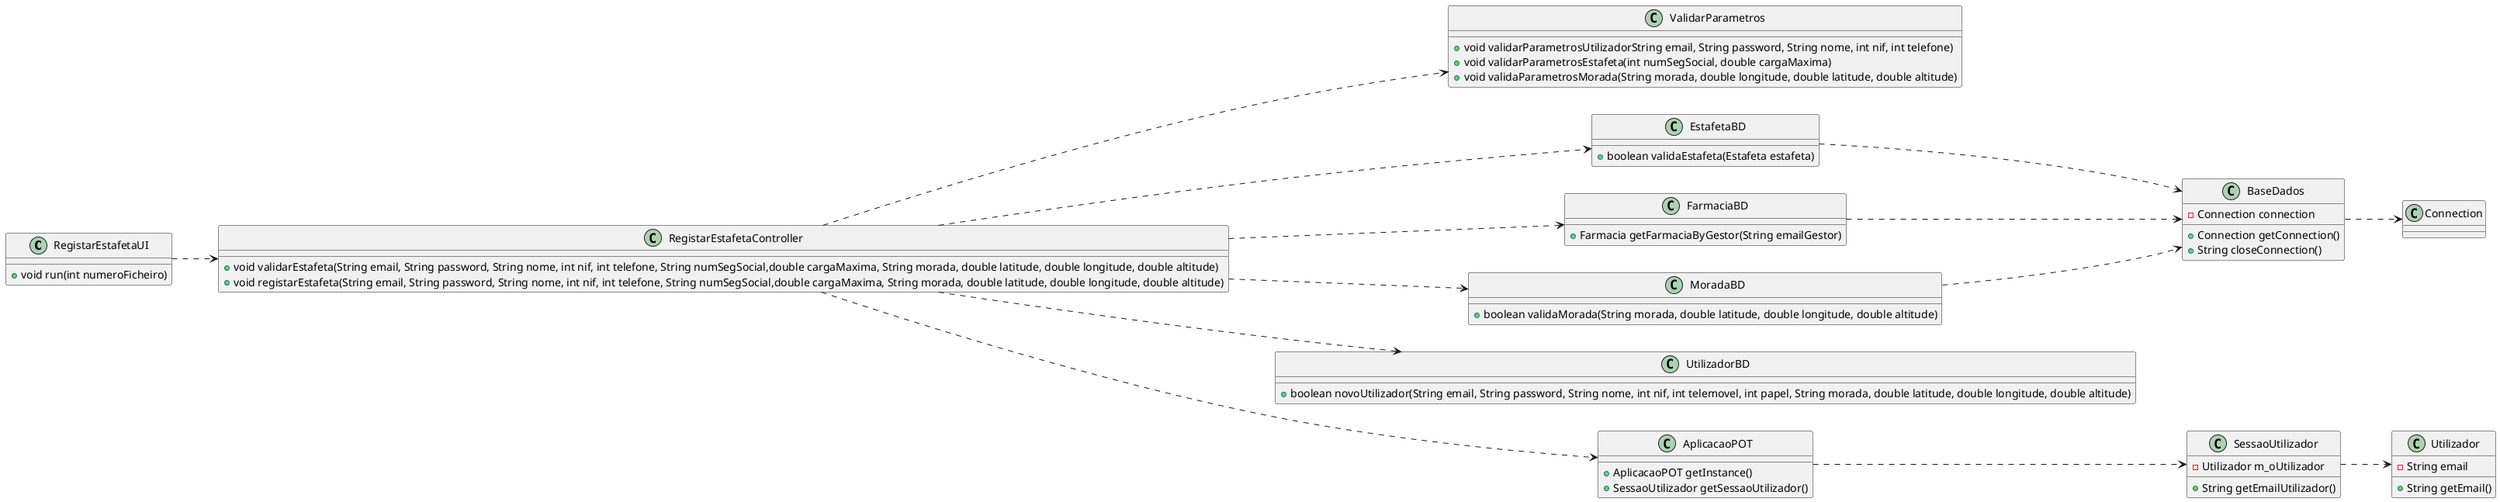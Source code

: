 @startuml
left to right direction

class RegistarEstafetaUI {
    +void run(int numeroFicheiro)
}

class RegistarEstafetaController {
    +void validarEstafeta(String email, String password, String nome, int nif, int telefone, String numSegSocial,double cargaMaxima, String morada, double latitude, double longitude, double altitude)
    +void registarEstafeta(String email, String password, String nome, int nif, int telefone, String numSegSocial,double cargaMaxima, String morada, double latitude, double longitude, double altitude)
}

class ValidarParametros {
    +void validarParametrosUtilizadorString email, String password, String nome, int nif, int telefone)
    +void validarParametrosEstafeta(int numSegSocial, double cargaMaxima)
    +void validaParametrosMorada(String morada, double longitude, double latitude, double altitude)
}

class EstafetaBD {
    +boolean validaEstafeta(Estafeta estafeta)
}

class AplicacaoPOT {
    +AplicacaoPOT getInstance()
    +SessaoUtilizador getSessaoUtilizador()
}

class SessaoUtilizador {
    -Utilizador m_oUtilizador
    +String getEmailUtilizador()
}

class Utilizador {
    -String email
    +String getEmail()
}

class FarmaciaBD {
    +Farmacia getFarmaciaByGestor(String emailGestor)
}

class BaseDados {
    -Connection connection
    +Connection getConnection()
    +String closeConnection()
}

class UtilizadorBD {
    +boolean novoUtilizador(String email, String password, String nome, int nif, int telemovel, int papel, String morada, double latitude, double longitude, double altitude)
}

class Connection {
}

class MoradaBD {
    +boolean validaMorada(String morada, double latitude, double longitude, double altitude)
}

RegistarEstafetaUI ..> RegistarEstafetaController

RegistarEstafetaController ..> ValidarParametros
RegistarEstafetaController ..> EstafetaBD
RegistarEstafetaController ..> UtilizadorBD
RegistarEstafetaController ..> MoradaBD
RegistarEstafetaController ..> AplicacaoPOT
RegistarEstafetaController ..> FarmaciaBD

AplicacaoPOT ..> SessaoUtilizador

SessaoUtilizador ..> Utilizador

FarmaciaBD ..> BaseDados

MoradaBD ..> BaseDados

EstafetaBD ..> BaseDados

BaseDados ..> Connection

@enduml